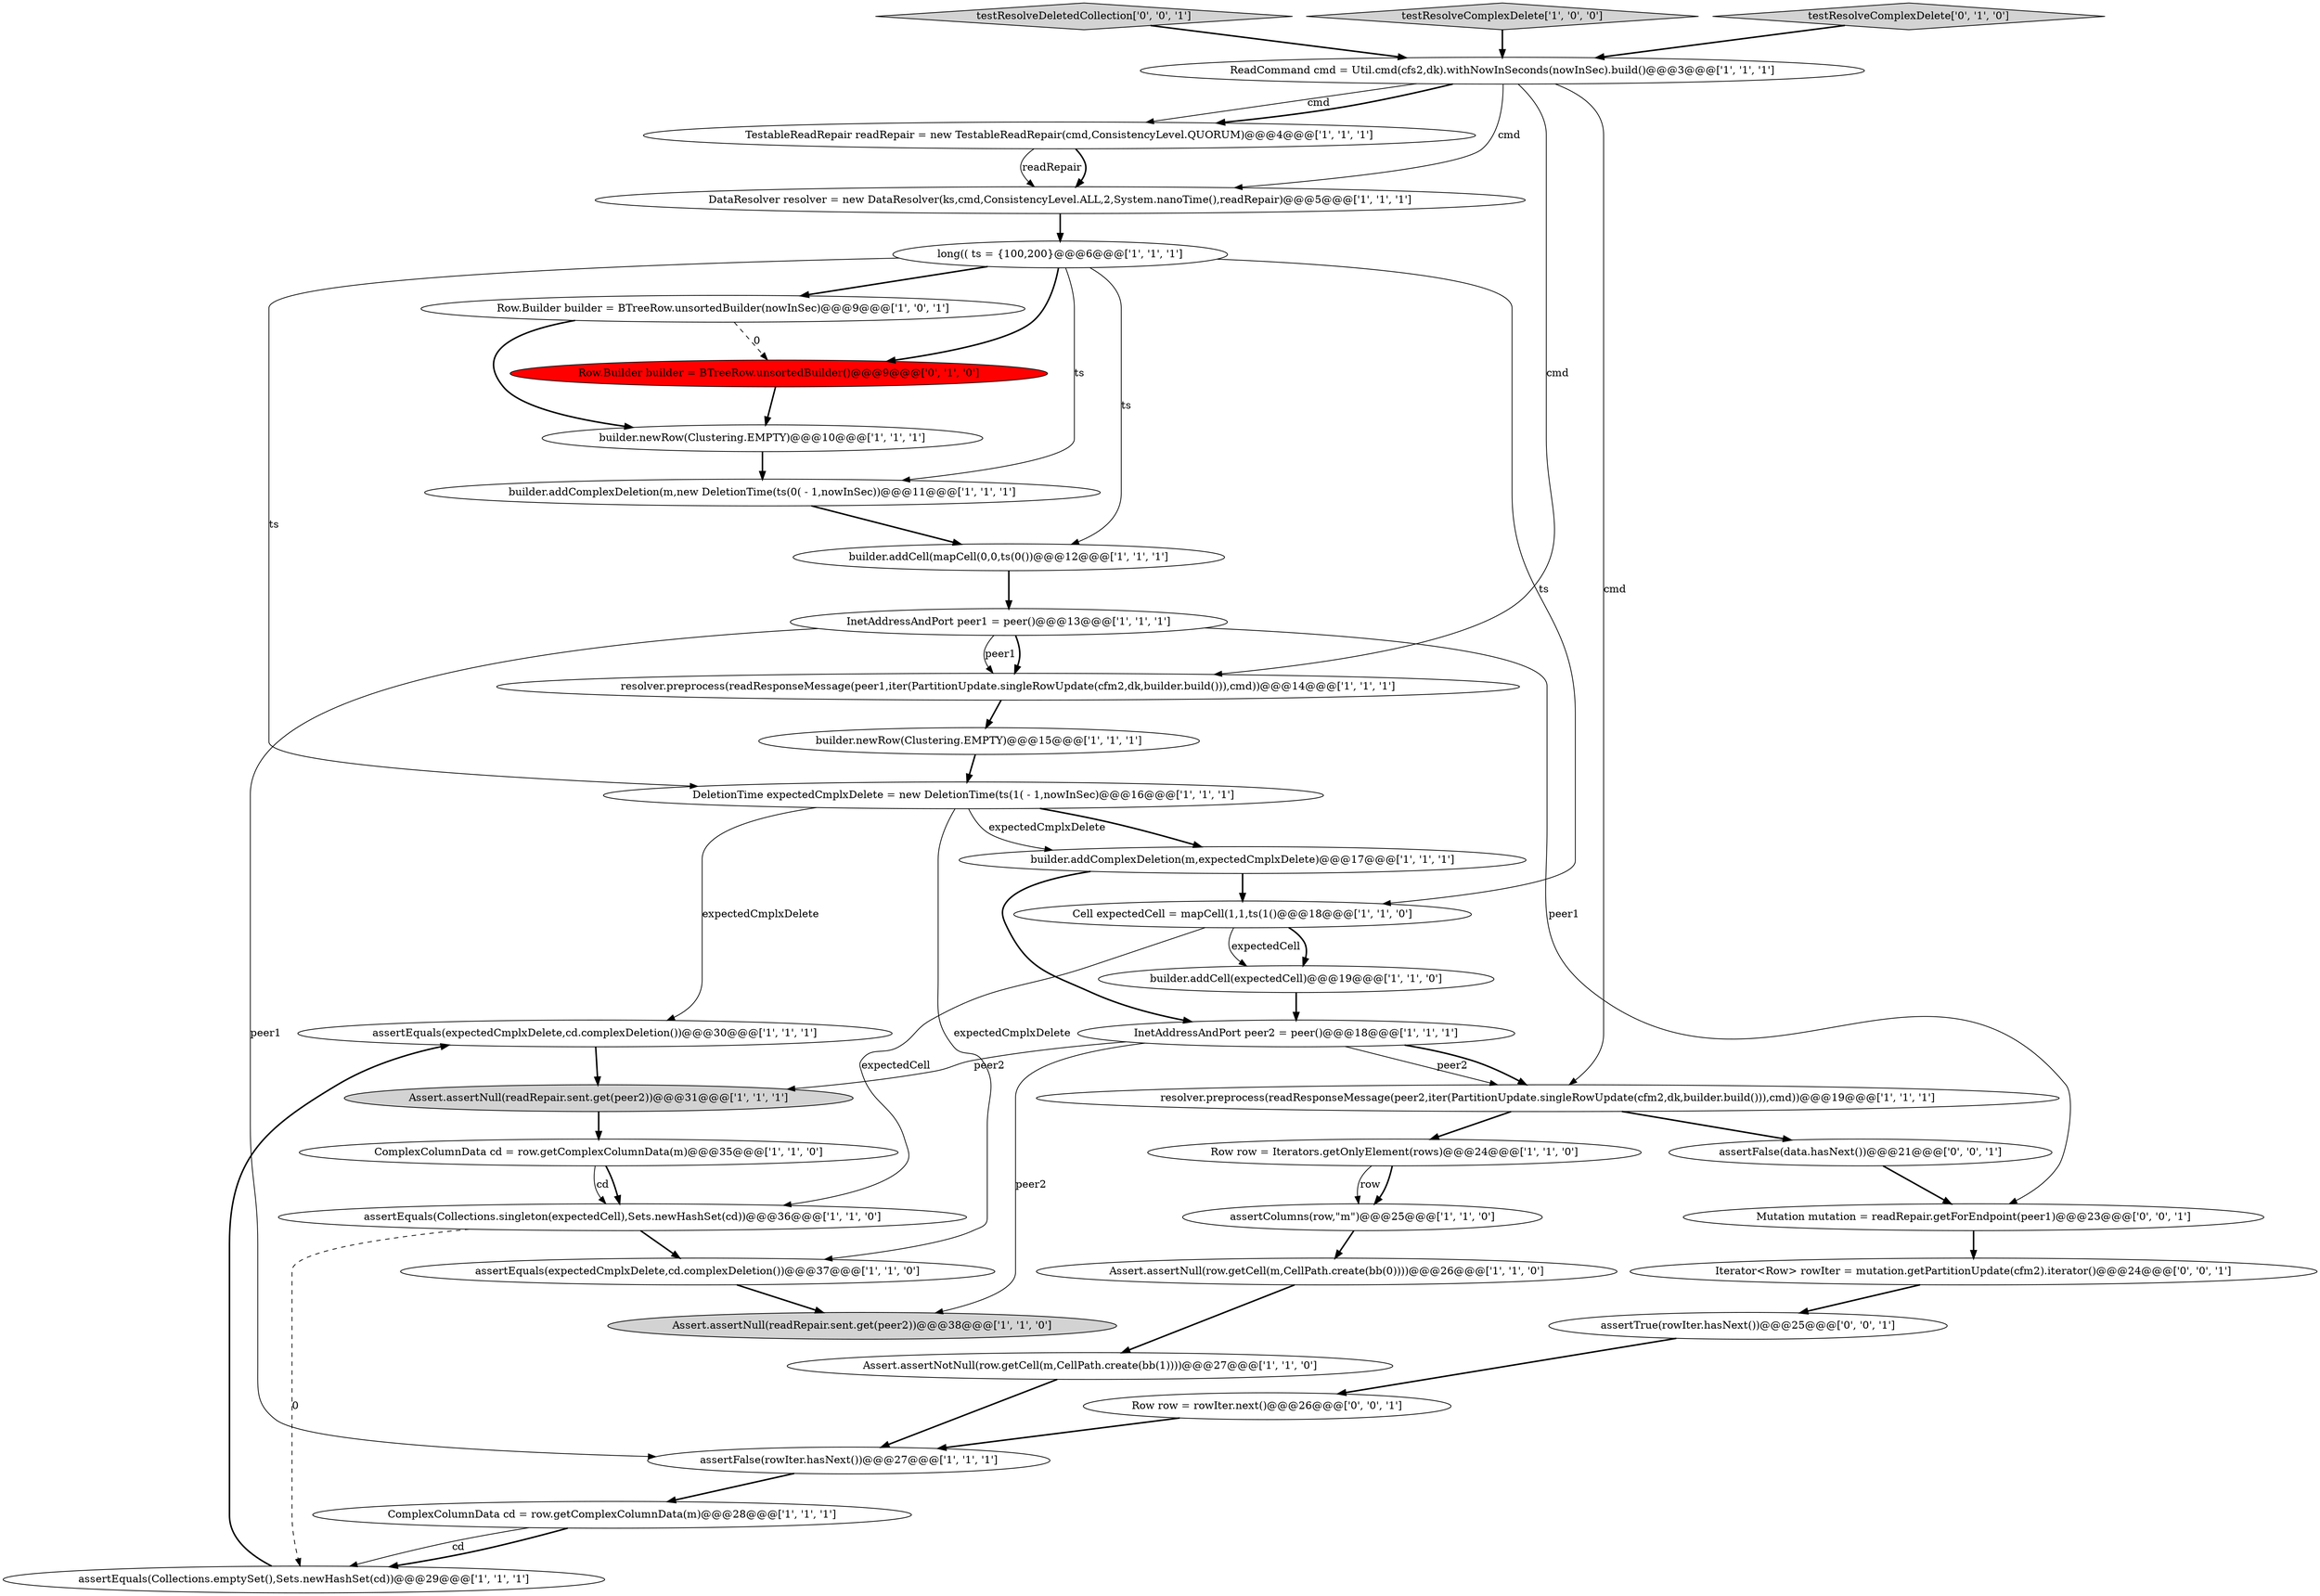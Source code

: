digraph {
16 [style = filled, label = "Row.Builder builder = BTreeRow.unsortedBuilder(nowInSec)@@@9@@@['1', '0', '1']", fillcolor = white, shape = ellipse image = "AAA0AAABBB1BBB"];
12 [style = filled, label = "assertEquals(expectedCmplxDelete,cd.complexDeletion())@@@37@@@['1', '1', '0']", fillcolor = white, shape = ellipse image = "AAA0AAABBB1BBB"];
2 [style = filled, label = "assertEquals(expectedCmplxDelete,cd.complexDeletion())@@@30@@@['1', '1', '1']", fillcolor = white, shape = ellipse image = "AAA0AAABBB1BBB"];
25 [style = filled, label = "resolver.preprocess(readResponseMessage(peer1,iter(PartitionUpdate.singleRowUpdate(cfm2,dk,builder.build())),cmd))@@@14@@@['1', '1', '1']", fillcolor = white, shape = ellipse image = "AAA0AAABBB1BBB"];
27 [style = filled, label = "Assert.assertNotNull(row.getCell(m,CellPath.create(bb(1))))@@@27@@@['1', '1', '0']", fillcolor = white, shape = ellipse image = "AAA0AAABBB1BBB"];
14 [style = filled, label = "DataResolver resolver = new DataResolver(ks,cmd,ConsistencyLevel.ALL,2,System.nanoTime(),readRepair)@@@5@@@['1', '1', '1']", fillcolor = white, shape = ellipse image = "AAA0AAABBB1BBB"];
24 [style = filled, label = "InetAddressAndPort peer1 = peer()@@@13@@@['1', '1', '1']", fillcolor = white, shape = ellipse image = "AAA0AAABBB1BBB"];
6 [style = filled, label = "assertFalse(rowIter.hasNext())@@@27@@@['1', '1', '1']", fillcolor = white, shape = ellipse image = "AAA0AAABBB1BBB"];
8 [style = filled, label = "builder.addCell(mapCell(0,0,ts(0())@@@12@@@['1', '1', '1']", fillcolor = white, shape = ellipse image = "AAA0AAABBB1BBB"];
17 [style = filled, label = "Assert.assertNull(readRepair.sent.get(peer2))@@@31@@@['1', '1', '1']", fillcolor = lightgray, shape = ellipse image = "AAA0AAABBB1BBB"];
5 [style = filled, label = "ComplexColumnData cd = row.getComplexColumnData(m)@@@35@@@['1', '1', '0']", fillcolor = white, shape = ellipse image = "AAA0AAABBB1BBB"];
19 [style = filled, label = "Cell expectedCell = mapCell(1,1,ts(1()@@@18@@@['1', '1', '0']", fillcolor = white, shape = ellipse image = "AAA0AAABBB1BBB"];
23 [style = filled, label = "TestableReadRepair readRepair = new TestableReadRepair(cmd,ConsistencyLevel.QUORUM)@@@4@@@['1', '1', '1']", fillcolor = white, shape = ellipse image = "AAA0AAABBB1BBB"];
22 [style = filled, label = "InetAddressAndPort peer2 = peer()@@@18@@@['1', '1', '1']", fillcolor = white, shape = ellipse image = "AAA0AAABBB1BBB"];
34 [style = filled, label = "assertTrue(rowIter.hasNext())@@@25@@@['0', '0', '1']", fillcolor = white, shape = ellipse image = "AAA0AAABBB3BBB"];
31 [style = filled, label = "Row.Builder builder = BTreeRow.unsortedBuilder()@@@9@@@['0', '1', '0']", fillcolor = red, shape = ellipse image = "AAA1AAABBB2BBB"];
11 [style = filled, label = "resolver.preprocess(readResponseMessage(peer2,iter(PartitionUpdate.singleRowUpdate(cfm2,dk,builder.build())),cmd))@@@19@@@['1', '1', '1']", fillcolor = white, shape = ellipse image = "AAA0AAABBB1BBB"];
21 [style = filled, label = "builder.newRow(Clustering.EMPTY)@@@10@@@['1', '1', '1']", fillcolor = white, shape = ellipse image = "AAA0AAABBB1BBB"];
37 [style = filled, label = "Iterator<Row> rowIter = mutation.getPartitionUpdate(cfm2).iterator()@@@24@@@['0', '0', '1']", fillcolor = white, shape = ellipse image = "AAA0AAABBB3BBB"];
20 [style = filled, label = "builder.addComplexDeletion(m,expectedCmplxDelete)@@@17@@@['1', '1', '1']", fillcolor = white, shape = ellipse image = "AAA0AAABBB1BBB"];
3 [style = filled, label = "assertColumns(row,\"m\")@@@25@@@['1', '1', '0']", fillcolor = white, shape = ellipse image = "AAA0AAABBB1BBB"];
36 [style = filled, label = "Mutation mutation = readRepair.getForEndpoint(peer1)@@@23@@@['0', '0', '1']", fillcolor = white, shape = ellipse image = "AAA0AAABBB3BBB"];
7 [style = filled, label = "ComplexColumnData cd = row.getComplexColumnData(m)@@@28@@@['1', '1', '1']", fillcolor = white, shape = ellipse image = "AAA0AAABBB1BBB"];
18 [style = filled, label = "Row row = Iterators.getOnlyElement(rows)@@@24@@@['1', '1', '0']", fillcolor = white, shape = ellipse image = "AAA0AAABBB1BBB"];
35 [style = filled, label = "testResolveDeletedCollection['0', '0', '1']", fillcolor = lightgray, shape = diamond image = "AAA0AAABBB3BBB"];
30 [style = filled, label = "builder.addComplexDeletion(m,new DeletionTime(ts(0( - 1,nowInSec))@@@11@@@['1', '1', '1']", fillcolor = white, shape = ellipse image = "AAA0AAABBB1BBB"];
33 [style = filled, label = "assertFalse(data.hasNext())@@@21@@@['0', '0', '1']", fillcolor = white, shape = ellipse image = "AAA0AAABBB3BBB"];
13 [style = filled, label = "Assert.assertNull(row.getCell(m,CellPath.create(bb(0))))@@@26@@@['1', '1', '0']", fillcolor = white, shape = ellipse image = "AAA0AAABBB1BBB"];
4 [style = filled, label = "DeletionTime expectedCmplxDelete = new DeletionTime(ts(1( - 1,nowInSec)@@@16@@@['1', '1', '1']", fillcolor = white, shape = ellipse image = "AAA0AAABBB1BBB"];
28 [style = filled, label = "Assert.assertNull(readRepair.sent.get(peer2))@@@38@@@['1', '1', '0']", fillcolor = lightgray, shape = ellipse image = "AAA0AAABBB1BBB"];
26 [style = filled, label = "builder.addCell(expectedCell)@@@19@@@['1', '1', '0']", fillcolor = white, shape = ellipse image = "AAA0AAABBB1BBB"];
10 [style = filled, label = "ReadCommand cmd = Util.cmd(cfs2,dk).withNowInSeconds(nowInSec).build()@@@3@@@['1', '1', '1']", fillcolor = white, shape = ellipse image = "AAA0AAABBB1BBB"];
0 [style = filled, label = "builder.newRow(Clustering.EMPTY)@@@15@@@['1', '1', '1']", fillcolor = white, shape = ellipse image = "AAA0AAABBB1BBB"];
9 [style = filled, label = "testResolveComplexDelete['1', '0', '0']", fillcolor = lightgray, shape = diamond image = "AAA0AAABBB1BBB"];
32 [style = filled, label = "testResolveComplexDelete['0', '1', '0']", fillcolor = lightgray, shape = diamond image = "AAA0AAABBB2BBB"];
38 [style = filled, label = "Row row = rowIter.next()@@@26@@@['0', '0', '1']", fillcolor = white, shape = ellipse image = "AAA0AAABBB3BBB"];
29 [style = filled, label = "long(( ts = {100,200}@@@6@@@['1', '1', '1']", fillcolor = white, shape = ellipse image = "AAA0AAABBB1BBB"];
1 [style = filled, label = "assertEquals(Collections.emptySet(),Sets.newHashSet(cd))@@@29@@@['1', '1', '1']", fillcolor = white, shape = ellipse image = "AAA0AAABBB1BBB"];
15 [style = filled, label = "assertEquals(Collections.singleton(expectedCell),Sets.newHashSet(cd))@@@36@@@['1', '1', '0']", fillcolor = white, shape = ellipse image = "AAA0AAABBB1BBB"];
25->0 [style = bold, label=""];
2->17 [style = bold, label=""];
8->24 [style = bold, label=""];
18->3 [style = bold, label=""];
17->5 [style = bold, label=""];
4->2 [style = solid, label="expectedCmplxDelete"];
7->1 [style = bold, label=""];
29->8 [style = solid, label="ts"];
12->28 [style = bold, label=""];
10->25 [style = solid, label="cmd"];
16->31 [style = dashed, label="0"];
19->15 [style = solid, label="expectedCell"];
29->31 [style = bold, label=""];
24->6 [style = solid, label="peer1"];
7->1 [style = solid, label="cd"];
5->15 [style = bold, label=""];
31->21 [style = bold, label=""];
21->30 [style = bold, label=""];
9->10 [style = bold, label=""];
10->23 [style = solid, label="cmd"];
27->6 [style = bold, label=""];
32->10 [style = bold, label=""];
11->18 [style = bold, label=""];
26->22 [style = bold, label=""];
20->22 [style = bold, label=""];
38->6 [style = bold, label=""];
23->14 [style = bold, label=""];
29->4 [style = solid, label="ts"];
23->14 [style = solid, label="readRepair"];
5->15 [style = solid, label="cd"];
13->27 [style = bold, label=""];
22->28 [style = solid, label="peer2"];
10->11 [style = solid, label="cmd"];
24->36 [style = solid, label="peer1"];
0->4 [style = bold, label=""];
10->23 [style = bold, label=""];
16->21 [style = bold, label=""];
10->14 [style = solid, label="cmd"];
24->25 [style = bold, label=""];
19->26 [style = bold, label=""];
33->36 [style = bold, label=""];
37->34 [style = bold, label=""];
4->20 [style = bold, label=""];
14->29 [style = bold, label=""];
11->33 [style = bold, label=""];
3->13 [style = bold, label=""];
15->1 [style = dashed, label="0"];
19->26 [style = solid, label="expectedCell"];
18->3 [style = solid, label="row"];
1->2 [style = bold, label=""];
15->12 [style = bold, label=""];
36->37 [style = bold, label=""];
29->19 [style = solid, label="ts"];
30->8 [style = bold, label=""];
34->38 [style = bold, label=""];
6->7 [style = bold, label=""];
20->19 [style = bold, label=""];
35->10 [style = bold, label=""];
29->30 [style = solid, label="ts"];
29->16 [style = bold, label=""];
22->11 [style = solid, label="peer2"];
22->11 [style = bold, label=""];
4->20 [style = solid, label="expectedCmplxDelete"];
22->17 [style = solid, label="peer2"];
4->12 [style = solid, label="expectedCmplxDelete"];
24->25 [style = solid, label="peer1"];
}
